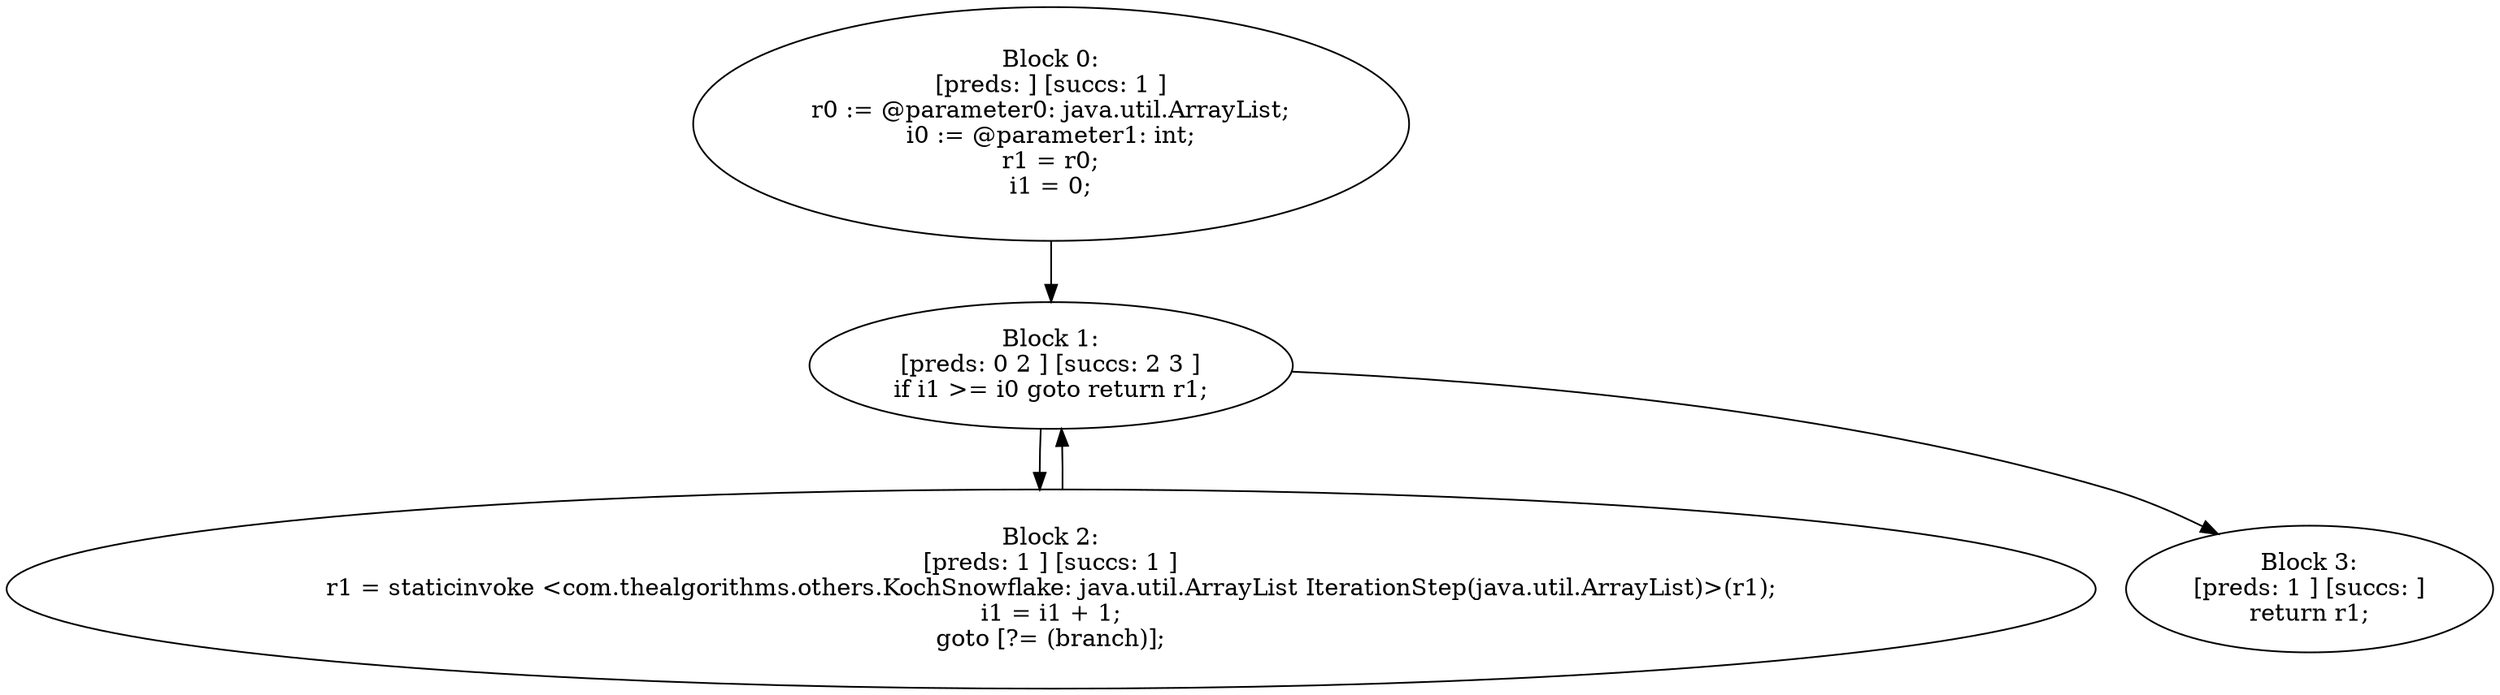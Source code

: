 digraph "unitGraph" {
    "Block 0:
[preds: ] [succs: 1 ]
r0 := @parameter0: java.util.ArrayList;
i0 := @parameter1: int;
r1 = r0;
i1 = 0;
"
    "Block 1:
[preds: 0 2 ] [succs: 2 3 ]
if i1 >= i0 goto return r1;
"
    "Block 2:
[preds: 1 ] [succs: 1 ]
r1 = staticinvoke <com.thealgorithms.others.KochSnowflake: java.util.ArrayList IterationStep(java.util.ArrayList)>(r1);
i1 = i1 + 1;
goto [?= (branch)];
"
    "Block 3:
[preds: 1 ] [succs: ]
return r1;
"
    "Block 0:
[preds: ] [succs: 1 ]
r0 := @parameter0: java.util.ArrayList;
i0 := @parameter1: int;
r1 = r0;
i1 = 0;
"->"Block 1:
[preds: 0 2 ] [succs: 2 3 ]
if i1 >= i0 goto return r1;
";
    "Block 1:
[preds: 0 2 ] [succs: 2 3 ]
if i1 >= i0 goto return r1;
"->"Block 2:
[preds: 1 ] [succs: 1 ]
r1 = staticinvoke <com.thealgorithms.others.KochSnowflake: java.util.ArrayList IterationStep(java.util.ArrayList)>(r1);
i1 = i1 + 1;
goto [?= (branch)];
";
    "Block 1:
[preds: 0 2 ] [succs: 2 3 ]
if i1 >= i0 goto return r1;
"->"Block 3:
[preds: 1 ] [succs: ]
return r1;
";
    "Block 2:
[preds: 1 ] [succs: 1 ]
r1 = staticinvoke <com.thealgorithms.others.KochSnowflake: java.util.ArrayList IterationStep(java.util.ArrayList)>(r1);
i1 = i1 + 1;
goto [?= (branch)];
"->"Block 1:
[preds: 0 2 ] [succs: 2 3 ]
if i1 >= i0 goto return r1;
";
}
